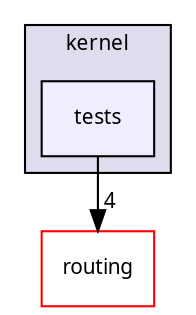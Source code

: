 digraph "src/kernel/tests" {
  compound=true
  node [ fontsize="10", fontname="Sans"];
  edge [ labelfontsize="10", labelfontname="Sans"];
  subgraph clusterdir_cbd7f246bdf7dc0a50281a272327e6ed {
    graph [ bgcolor="#ddddee", pencolor="black", label="kernel" fontname="Sans", fontsize="10", URL="dir_cbd7f246bdf7dc0a50281a272327e6ed.html"]
  dir_1b90869848351ba441431e8dd55b06b0 [shape=box, label="tests", style="filled", fillcolor="#eeeeff", pencolor="black", URL="dir_1b90869848351ba441431e8dd55b06b0.html"];
  }
  dir_02be4fa82aae8ff4c4cc45bceb47856f [shape=box label="routing" fillcolor="white" style="filled" color="red" URL="dir_02be4fa82aae8ff4c4cc45bceb47856f.html"];
  dir_1b90869848351ba441431e8dd55b06b0->dir_02be4fa82aae8ff4c4cc45bceb47856f [headlabel="4", labeldistance=1.5 headhref="dir_000014_000006.html"];
}
